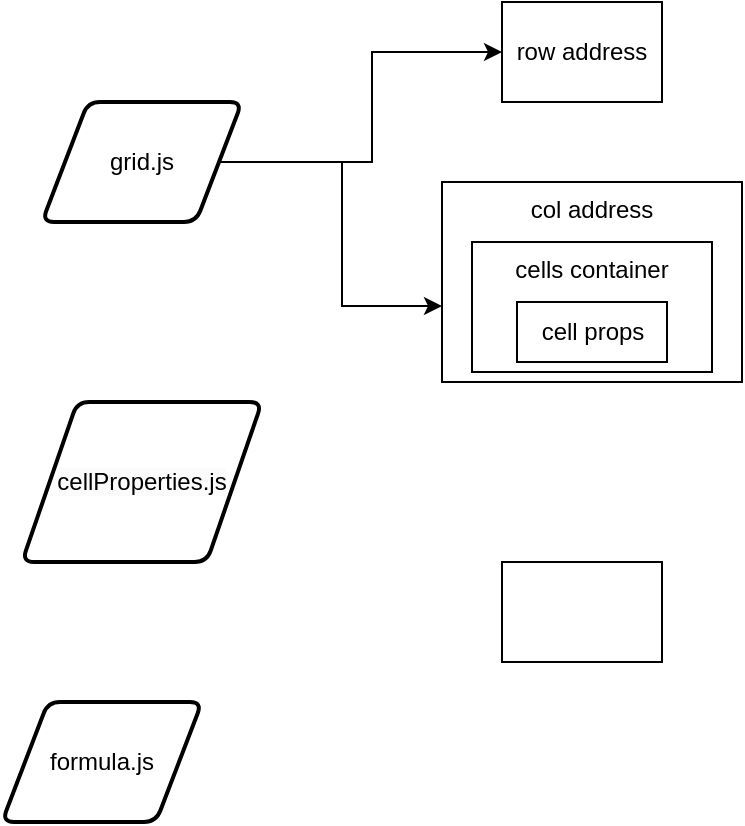 <mxfile version="21.3.7" type="github">
  <diagram name="Page-1" id="2YBvvXClWsGukQMizWep">
    <mxGraphModel dx="880" dy="494" grid="1" gridSize="10" guides="1" tooltips="1" connect="1" arrows="1" fold="1" page="1" pageScale="1" pageWidth="850" pageHeight="1100" math="0" shadow="0">
      <root>
        <mxCell id="0" />
        <mxCell id="1" parent="0" />
        <mxCell id="qBowqUYz1JWv7bsAs-2Q-10" style="edgeStyle=orthogonalEdgeStyle;rounded=0;orthogonalLoop=1;jettySize=auto;html=1;" edge="1" parent="1" source="qBowqUYz1JWv7bsAs-2Q-1" target="qBowqUYz1JWv7bsAs-2Q-2">
          <mxGeometry relative="1" as="geometry">
            <Array as="points">
              <mxPoint x="215" y="110" />
              <mxPoint x="215" y="55" />
            </Array>
          </mxGeometry>
        </mxCell>
        <mxCell id="qBowqUYz1JWv7bsAs-2Q-11" style="edgeStyle=orthogonalEdgeStyle;rounded=0;orthogonalLoop=1;jettySize=auto;html=1;exitX=1;exitY=0.5;exitDx=0;exitDy=0;entryX=0;entryY=0.62;entryDx=0;entryDy=0;entryPerimeter=0;" edge="1" parent="1" source="qBowqUYz1JWv7bsAs-2Q-1" target="qBowqUYz1JWv7bsAs-2Q-3">
          <mxGeometry relative="1" as="geometry" />
        </mxCell>
        <mxCell id="qBowqUYz1JWv7bsAs-2Q-1" value="grid.js" style="shape=parallelogram;html=1;strokeWidth=2;perimeter=parallelogramPerimeter;whiteSpace=wrap;rounded=1;arcSize=12;size=0.23;" vertex="1" parent="1">
          <mxGeometry x="50" y="80" width="100" height="60" as="geometry" />
        </mxCell>
        <mxCell id="qBowqUYz1JWv7bsAs-2Q-2" value="row address" style="rounded=0;whiteSpace=wrap;html=1;" vertex="1" parent="1">
          <mxGeometry x="280" y="30" width="80" height="50" as="geometry" />
        </mxCell>
        <mxCell id="qBowqUYz1JWv7bsAs-2Q-3" value="col address" style="rounded=0;whiteSpace=wrap;html=1;verticalAlign=top;" vertex="1" parent="1">
          <mxGeometry x="250" y="120" width="150" height="100" as="geometry" />
        </mxCell>
        <mxCell id="qBowqUYz1JWv7bsAs-2Q-4" value="cells container" style="rounded=0;whiteSpace=wrap;html=1;verticalAlign=top;" vertex="1" parent="1">
          <mxGeometry x="265" y="150" width="120" height="65" as="geometry" />
        </mxCell>
        <mxCell id="qBowqUYz1JWv7bsAs-2Q-6" value="" style="rounded=0;whiteSpace=wrap;html=1;" vertex="1" parent="1">
          <mxGeometry x="280" y="310" width="80" height="50" as="geometry" />
        </mxCell>
        <mxCell id="qBowqUYz1JWv7bsAs-2Q-7" value="cell props" style="rounded=0;whiteSpace=wrap;html=1;" vertex="1" parent="1">
          <mxGeometry x="287.5" y="180" width="75" height="30" as="geometry" />
        </mxCell>
        <mxCell id="qBowqUYz1JWv7bsAs-2Q-12" value="&lt;br&gt;&lt;span style=&quot;color: rgb(0, 0, 0); font-family: Helvetica; font-size: 12px; font-style: normal; font-variant-ligatures: normal; font-variant-caps: normal; font-weight: 400; letter-spacing: normal; orphans: 2; text-align: center; text-indent: 0px; text-transform: none; widows: 2; word-spacing: 0px; -webkit-text-stroke-width: 0px; background-color: rgb(251, 251, 251); text-decoration-thickness: initial; text-decoration-style: initial; text-decoration-color: initial; float: none; display: inline !important;&quot;&gt;cellProperties.js&lt;br&gt;&lt;/span&gt;&lt;br&gt;" style="shape=parallelogram;html=1;strokeWidth=2;perimeter=parallelogramPerimeter;whiteSpace=wrap;rounded=1;arcSize=12;size=0.23;" vertex="1" parent="1">
          <mxGeometry x="40" y="230" width="120" height="80" as="geometry" />
        </mxCell>
        <mxCell id="qBowqUYz1JWv7bsAs-2Q-13" value="formula.js&lt;br&gt;" style="shape=parallelogram;html=1;strokeWidth=2;perimeter=parallelogramPerimeter;whiteSpace=wrap;rounded=1;arcSize=12;size=0.23;" vertex="1" parent="1">
          <mxGeometry x="30" y="380" width="100" height="60" as="geometry" />
        </mxCell>
      </root>
    </mxGraphModel>
  </diagram>
</mxfile>

